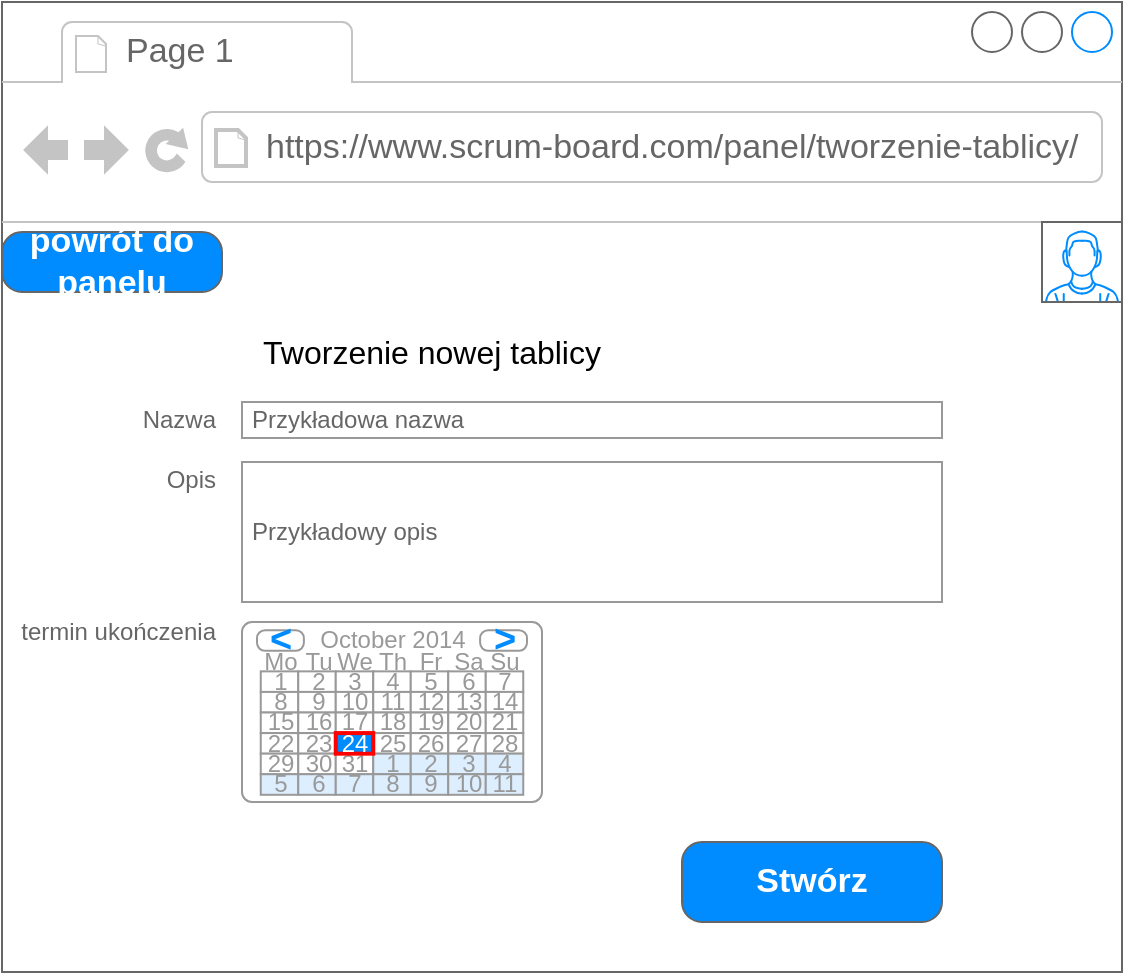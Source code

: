 <mxfile version="24.0.2" type="device">
  <diagram name="Strona-1" id="AWiner5oOUAS1Hgjm13_">
    <mxGraphModel dx="1009" dy="550" grid="1" gridSize="10" guides="1" tooltips="1" connect="1" arrows="1" fold="1" page="1" pageScale="1" pageWidth="827" pageHeight="1169" math="0" shadow="0">
      <root>
        <mxCell id="0" />
        <mxCell id="1" parent="0" />
        <mxCell id="OU6gtnCaueoLbP9GBH95-1" value="" style="strokeWidth=1;shadow=0;dashed=0;align=center;html=1;shape=mxgraph.mockup.containers.browserWindow;rSize=0;strokeColor=#666666;strokeColor2=#008cff;strokeColor3=#c4c4c4;mainText=,;recursiveResize=0;" vertex="1" parent="1">
          <mxGeometry x="120" y="70" width="560" height="485" as="geometry" />
        </mxCell>
        <mxCell id="OU6gtnCaueoLbP9GBH95-2" value="Page 1" style="strokeWidth=1;shadow=0;dashed=0;align=center;html=1;shape=mxgraph.mockup.containers.anchor;fontSize=17;fontColor=#666666;align=left;whiteSpace=wrap;" vertex="1" parent="OU6gtnCaueoLbP9GBH95-1">
          <mxGeometry x="60" y="12" width="110" height="26" as="geometry" />
        </mxCell>
        <mxCell id="OU6gtnCaueoLbP9GBH95-3" value="https://www.scrum-board.com/panel/tworzenie-tablicy/" style="strokeWidth=1;shadow=0;dashed=0;align=center;html=1;shape=mxgraph.mockup.containers.anchor;rSize=0;fontSize=17;fontColor=#666666;align=left;" vertex="1" parent="OU6gtnCaueoLbP9GBH95-1">
          <mxGeometry x="130" y="60" width="250" height="26" as="geometry" />
        </mxCell>
        <mxCell id="OU6gtnCaueoLbP9GBH95-4" value="" style="verticalLabelPosition=bottom;shadow=0;dashed=0;align=center;html=1;verticalAlign=top;strokeWidth=1;shape=mxgraph.mockup.containers.userMale;strokeColor=#666666;strokeColor2=#008cff;" vertex="1" parent="OU6gtnCaueoLbP9GBH95-1">
          <mxGeometry x="520" y="110" width="40" height="40" as="geometry" />
        </mxCell>
        <mxCell id="OU6gtnCaueoLbP9GBH95-26" value="Nazwa" style="strokeWidth=1;shadow=0;dashed=0;align=center;html=1;shape=mxgraph.mockup.forms.anchor;align=right;spacingRight=2;fontColor=#666666;" vertex="1" parent="OU6gtnCaueoLbP9GBH95-1">
          <mxGeometry x="60" y="200" width="50" height="18" as="geometry" />
        </mxCell>
        <mxCell id="OU6gtnCaueoLbP9GBH95-27" value="Przykładowa nazwa" style="strokeWidth=1;shadow=0;dashed=0;align=center;html=1;shape=mxgraph.mockup.forms.rrect;fillColor=#ffffff;rSize=0;fontColor=#666666;align=left;spacingLeft=3;strokeColor=#999999;" vertex="1" parent="OU6gtnCaueoLbP9GBH95-1">
          <mxGeometry x="120" y="200" width="350" height="18" as="geometry" />
        </mxCell>
        <mxCell id="OU6gtnCaueoLbP9GBH95-28" value="Opis" style="strokeWidth=1;shadow=0;dashed=0;align=center;html=1;shape=mxgraph.mockup.forms.anchor;align=right;spacingRight=2;fontColor=#666666;" vertex="1" parent="OU6gtnCaueoLbP9GBH95-1">
          <mxGeometry x="60" y="230" width="50" height="18" as="geometry" />
        </mxCell>
        <mxCell id="OU6gtnCaueoLbP9GBH95-29" value="Przykładowy opis" style="strokeWidth=1;shadow=0;dashed=0;align=center;html=1;shape=mxgraph.mockup.forms.rrect;fillColor=#ffffff;rSize=0;fontColor=#666666;align=left;spacingLeft=3;strokeColor=#999999;" vertex="1" parent="OU6gtnCaueoLbP9GBH95-1">
          <mxGeometry x="120" y="230" width="350" height="70" as="geometry" />
        </mxCell>
        <mxCell id="OU6gtnCaueoLbP9GBH95-37" value="&lt;font style=&quot;font-size: 16px;&quot;&gt;Tworzenie nowej tablicy&lt;/font&gt;" style="text;html=1;align=center;verticalAlign=middle;whiteSpace=wrap;rounded=0;" vertex="1" parent="OU6gtnCaueoLbP9GBH95-1">
          <mxGeometry x="120" y="160" width="190" height="30" as="geometry" />
        </mxCell>
        <mxCell id="OU6gtnCaueoLbP9GBH95-38" value="" style="strokeWidth=1;shadow=0;dashed=0;align=center;html=1;shape=mxgraph.mockup.forms.rrect;rSize=5;strokeColor=#999999;fillColor=#ffffff;" vertex="1" parent="OU6gtnCaueoLbP9GBH95-1">
          <mxGeometry x="120" y="310" width="150" height="90" as="geometry" />
        </mxCell>
        <mxCell id="OU6gtnCaueoLbP9GBH95-39" value="October 2014" style="strokeWidth=1;shadow=0;dashed=0;align=center;html=1;shape=mxgraph.mockup.forms.anchor;fontColor=#999999;" vertex="1" parent="OU6gtnCaueoLbP9GBH95-38">
          <mxGeometry x="28.125" y="4.114" width="93.75" height="10.286" as="geometry" />
        </mxCell>
        <mxCell id="OU6gtnCaueoLbP9GBH95-40" value="&lt;" style="strokeWidth=1;shadow=0;dashed=0;align=center;html=1;shape=mxgraph.mockup.forms.rrect;rSize=4;strokeColor=#999999;fontColor=#008cff;fontSize=19;fontStyle=1;" vertex="1" parent="OU6gtnCaueoLbP9GBH95-38">
          <mxGeometry x="7.5" y="4.114" width="23.438" height="10.286" as="geometry" />
        </mxCell>
        <mxCell id="OU6gtnCaueoLbP9GBH95-41" value="&gt;" style="strokeWidth=1;shadow=0;dashed=0;align=center;html=1;shape=mxgraph.mockup.forms.rrect;rSize=4;strokeColor=#999999;fontColor=#008cff;fontSize=19;fontStyle=1;" vertex="1" parent="OU6gtnCaueoLbP9GBH95-38">
          <mxGeometry x="119.062" y="4.114" width="23.438" height="10.286" as="geometry" />
        </mxCell>
        <mxCell id="OU6gtnCaueoLbP9GBH95-42" value="Mo" style="strokeWidth=1;shadow=0;dashed=0;align=center;html=1;shape=mxgraph.mockup.forms.anchor;fontColor=#999999;" vertex="1" parent="OU6gtnCaueoLbP9GBH95-38">
          <mxGeometry x="9.375" y="14.4" width="18.75" height="10.286" as="geometry" />
        </mxCell>
        <mxCell id="OU6gtnCaueoLbP9GBH95-43" value="Tu" style="strokeWidth=1;shadow=0;dashed=0;align=center;html=1;shape=mxgraph.mockup.forms.anchor;fontColor=#999999;" vertex="1" parent="OU6gtnCaueoLbP9GBH95-38">
          <mxGeometry x="28.125" y="14.4" width="18.75" height="10.286" as="geometry" />
        </mxCell>
        <mxCell id="OU6gtnCaueoLbP9GBH95-44" value="We" style="strokeWidth=1;shadow=0;dashed=0;align=center;html=1;shape=mxgraph.mockup.forms.anchor;fontColor=#999999;" vertex="1" parent="OU6gtnCaueoLbP9GBH95-38">
          <mxGeometry x="46.875" y="14.4" width="18.75" height="10.286" as="geometry" />
        </mxCell>
        <mxCell id="OU6gtnCaueoLbP9GBH95-45" value="Th" style="strokeWidth=1;shadow=0;dashed=0;align=center;html=1;shape=mxgraph.mockup.forms.anchor;fontColor=#999999;" vertex="1" parent="OU6gtnCaueoLbP9GBH95-38">
          <mxGeometry x="65.625" y="14.4" width="18.75" height="10.286" as="geometry" />
        </mxCell>
        <mxCell id="OU6gtnCaueoLbP9GBH95-46" value="Fr" style="strokeWidth=1;shadow=0;dashed=0;align=center;html=1;shape=mxgraph.mockup.forms.anchor;fontColor=#999999;" vertex="1" parent="OU6gtnCaueoLbP9GBH95-38">
          <mxGeometry x="84.375" y="14.4" width="18.75" height="10.286" as="geometry" />
        </mxCell>
        <mxCell id="OU6gtnCaueoLbP9GBH95-47" value="Sa" style="strokeWidth=1;shadow=0;dashed=0;align=center;html=1;shape=mxgraph.mockup.forms.anchor;fontColor=#999999;" vertex="1" parent="OU6gtnCaueoLbP9GBH95-38">
          <mxGeometry x="103.125" y="14.4" width="18.75" height="10.286" as="geometry" />
        </mxCell>
        <mxCell id="OU6gtnCaueoLbP9GBH95-48" value="Su" style="strokeWidth=1;shadow=0;dashed=0;align=center;html=1;shape=mxgraph.mockup.forms.anchor;fontColor=#999999;" vertex="1" parent="OU6gtnCaueoLbP9GBH95-38">
          <mxGeometry x="121.875" y="14.4" width="18.75" height="10.286" as="geometry" />
        </mxCell>
        <mxCell id="OU6gtnCaueoLbP9GBH95-49" value="1" style="strokeWidth=1;shadow=0;dashed=0;align=center;html=1;shape=mxgraph.mockup.forms.rrect;rSize=0;strokeColor=#999999;fontColor=#999999;" vertex="1" parent="OU6gtnCaueoLbP9GBH95-38">
          <mxGeometry x="9.375" y="24.686" width="18.75" height="10.286" as="geometry" />
        </mxCell>
        <mxCell id="OU6gtnCaueoLbP9GBH95-50" value="2" style="strokeWidth=1;shadow=0;dashed=0;align=center;html=1;shape=mxgraph.mockup.forms.rrect;rSize=0;strokeColor=#999999;fontColor=#999999;" vertex="1" parent="OU6gtnCaueoLbP9GBH95-38">
          <mxGeometry x="28.125" y="24.686" width="18.75" height="10.286" as="geometry" />
        </mxCell>
        <mxCell id="OU6gtnCaueoLbP9GBH95-51" value="3" style="strokeWidth=1;shadow=0;dashed=0;align=center;html=1;shape=mxgraph.mockup.forms.rrect;rSize=0;strokeColor=#999999;fontColor=#999999;" vertex="1" parent="OU6gtnCaueoLbP9GBH95-38">
          <mxGeometry x="46.875" y="24.686" width="18.75" height="10.286" as="geometry" />
        </mxCell>
        <mxCell id="OU6gtnCaueoLbP9GBH95-52" value="4" style="strokeWidth=1;shadow=0;dashed=0;align=center;html=1;shape=mxgraph.mockup.forms.rrect;rSize=0;strokeColor=#999999;fontColor=#999999;" vertex="1" parent="OU6gtnCaueoLbP9GBH95-38">
          <mxGeometry x="65.625" y="24.686" width="18.75" height="10.286" as="geometry" />
        </mxCell>
        <mxCell id="OU6gtnCaueoLbP9GBH95-53" value="5" style="strokeWidth=1;shadow=0;dashed=0;align=center;html=1;shape=mxgraph.mockup.forms.rrect;rSize=0;strokeColor=#999999;fontColor=#999999;" vertex="1" parent="OU6gtnCaueoLbP9GBH95-38">
          <mxGeometry x="84.375" y="24.686" width="18.75" height="10.286" as="geometry" />
        </mxCell>
        <mxCell id="OU6gtnCaueoLbP9GBH95-54" value="6" style="strokeWidth=1;shadow=0;dashed=0;align=center;html=1;shape=mxgraph.mockup.forms.rrect;rSize=0;strokeColor=#999999;fontColor=#999999;" vertex="1" parent="OU6gtnCaueoLbP9GBH95-38">
          <mxGeometry x="103.125" y="24.686" width="18.75" height="10.286" as="geometry" />
        </mxCell>
        <mxCell id="OU6gtnCaueoLbP9GBH95-55" value="7" style="strokeWidth=1;shadow=0;dashed=0;align=center;html=1;shape=mxgraph.mockup.forms.rrect;rSize=0;strokeColor=#999999;fontColor=#999999;" vertex="1" parent="OU6gtnCaueoLbP9GBH95-38">
          <mxGeometry x="121.875" y="24.686" width="18.75" height="10.286" as="geometry" />
        </mxCell>
        <mxCell id="OU6gtnCaueoLbP9GBH95-56" value="8" style="strokeWidth=1;shadow=0;dashed=0;align=center;html=1;shape=mxgraph.mockup.forms.rrect;rSize=0;strokeColor=#999999;fontColor=#999999;" vertex="1" parent="OU6gtnCaueoLbP9GBH95-38">
          <mxGeometry x="9.375" y="34.971" width="18.75" height="10.286" as="geometry" />
        </mxCell>
        <mxCell id="OU6gtnCaueoLbP9GBH95-57" value="9" style="strokeWidth=1;shadow=0;dashed=0;align=center;html=1;shape=mxgraph.mockup.forms.rrect;rSize=0;strokeColor=#999999;fontColor=#999999;" vertex="1" parent="OU6gtnCaueoLbP9GBH95-38">
          <mxGeometry x="28.125" y="34.971" width="18.75" height="10.286" as="geometry" />
        </mxCell>
        <mxCell id="OU6gtnCaueoLbP9GBH95-58" value="10" style="strokeWidth=1;shadow=0;dashed=0;align=center;html=1;shape=mxgraph.mockup.forms.rrect;rSize=0;strokeColor=#999999;fontColor=#999999;" vertex="1" parent="OU6gtnCaueoLbP9GBH95-38">
          <mxGeometry x="46.875" y="34.971" width="18.75" height="10.286" as="geometry" />
        </mxCell>
        <mxCell id="OU6gtnCaueoLbP9GBH95-59" value="11" style="strokeWidth=1;shadow=0;dashed=0;align=center;html=1;shape=mxgraph.mockup.forms.rrect;rSize=0;strokeColor=#999999;fontColor=#999999;" vertex="1" parent="OU6gtnCaueoLbP9GBH95-38">
          <mxGeometry x="65.625" y="34.971" width="18.75" height="10.286" as="geometry" />
        </mxCell>
        <mxCell id="OU6gtnCaueoLbP9GBH95-60" value="12" style="strokeWidth=1;shadow=0;dashed=0;align=center;html=1;shape=mxgraph.mockup.forms.rrect;rSize=0;strokeColor=#999999;fontColor=#999999;" vertex="1" parent="OU6gtnCaueoLbP9GBH95-38">
          <mxGeometry x="84.375" y="34.971" width="18.75" height="10.286" as="geometry" />
        </mxCell>
        <mxCell id="OU6gtnCaueoLbP9GBH95-61" value="13" style="strokeWidth=1;shadow=0;dashed=0;align=center;html=1;shape=mxgraph.mockup.forms.rrect;rSize=0;strokeColor=#999999;fontColor=#999999;" vertex="1" parent="OU6gtnCaueoLbP9GBH95-38">
          <mxGeometry x="103.125" y="34.971" width="18.75" height="10.286" as="geometry" />
        </mxCell>
        <mxCell id="OU6gtnCaueoLbP9GBH95-62" value="14" style="strokeWidth=1;shadow=0;dashed=0;align=center;html=1;shape=mxgraph.mockup.forms.rrect;rSize=0;strokeColor=#999999;fontColor=#999999;" vertex="1" parent="OU6gtnCaueoLbP9GBH95-38">
          <mxGeometry x="121.875" y="34.971" width="18.75" height="10.286" as="geometry" />
        </mxCell>
        <mxCell id="OU6gtnCaueoLbP9GBH95-63" value="15" style="strokeWidth=1;shadow=0;dashed=0;align=center;html=1;shape=mxgraph.mockup.forms.rrect;rSize=0;strokeColor=#999999;fontColor=#999999;" vertex="1" parent="OU6gtnCaueoLbP9GBH95-38">
          <mxGeometry x="9.375" y="45.257" width="18.75" height="10.286" as="geometry" />
        </mxCell>
        <mxCell id="OU6gtnCaueoLbP9GBH95-64" value="16" style="strokeWidth=1;shadow=0;dashed=0;align=center;html=1;shape=mxgraph.mockup.forms.rrect;rSize=0;strokeColor=#999999;fontColor=#999999;" vertex="1" parent="OU6gtnCaueoLbP9GBH95-38">
          <mxGeometry x="28.125" y="45.257" width="18.75" height="10.286" as="geometry" />
        </mxCell>
        <mxCell id="OU6gtnCaueoLbP9GBH95-65" value="17" style="strokeWidth=1;shadow=0;dashed=0;align=center;html=1;shape=mxgraph.mockup.forms.rrect;rSize=0;strokeColor=#999999;fontColor=#999999;" vertex="1" parent="OU6gtnCaueoLbP9GBH95-38">
          <mxGeometry x="46.875" y="45.257" width="18.75" height="10.286" as="geometry" />
        </mxCell>
        <mxCell id="OU6gtnCaueoLbP9GBH95-66" value="18" style="strokeWidth=1;shadow=0;dashed=0;align=center;html=1;shape=mxgraph.mockup.forms.rrect;rSize=0;strokeColor=#999999;fontColor=#999999;" vertex="1" parent="OU6gtnCaueoLbP9GBH95-38">
          <mxGeometry x="65.625" y="45.257" width="18.75" height="10.286" as="geometry" />
        </mxCell>
        <mxCell id="OU6gtnCaueoLbP9GBH95-67" value="19" style="strokeWidth=1;shadow=0;dashed=0;align=center;html=1;shape=mxgraph.mockup.forms.rrect;rSize=0;strokeColor=#999999;fontColor=#999999;" vertex="1" parent="OU6gtnCaueoLbP9GBH95-38">
          <mxGeometry x="84.375" y="45.257" width="18.75" height="10.286" as="geometry" />
        </mxCell>
        <mxCell id="OU6gtnCaueoLbP9GBH95-68" value="20" style="strokeWidth=1;shadow=0;dashed=0;align=center;html=1;shape=mxgraph.mockup.forms.rrect;rSize=0;strokeColor=#999999;fontColor=#999999;" vertex="1" parent="OU6gtnCaueoLbP9GBH95-38">
          <mxGeometry x="103.125" y="45.257" width="18.75" height="10.286" as="geometry" />
        </mxCell>
        <mxCell id="OU6gtnCaueoLbP9GBH95-69" value="21" style="strokeWidth=1;shadow=0;dashed=0;align=center;html=1;shape=mxgraph.mockup.forms.rrect;rSize=0;strokeColor=#999999;fontColor=#999999;" vertex="1" parent="OU6gtnCaueoLbP9GBH95-38">
          <mxGeometry x="121.875" y="45.257" width="18.75" height="10.286" as="geometry" />
        </mxCell>
        <mxCell id="OU6gtnCaueoLbP9GBH95-70" value="22" style="strokeWidth=1;shadow=0;dashed=0;align=center;html=1;shape=mxgraph.mockup.forms.rrect;rSize=0;strokeColor=#999999;fontColor=#999999;" vertex="1" parent="OU6gtnCaueoLbP9GBH95-38">
          <mxGeometry x="9.375" y="55.543" width="18.75" height="10.286" as="geometry" />
        </mxCell>
        <mxCell id="OU6gtnCaueoLbP9GBH95-71" value="23" style="strokeWidth=1;shadow=0;dashed=0;align=center;html=1;shape=mxgraph.mockup.forms.rrect;rSize=0;strokeColor=#999999;fontColor=#999999;" vertex="1" parent="OU6gtnCaueoLbP9GBH95-38">
          <mxGeometry x="28.125" y="55.543" width="18.75" height="10.286" as="geometry" />
        </mxCell>
        <mxCell id="OU6gtnCaueoLbP9GBH95-72" value="25" style="strokeWidth=1;shadow=0;dashed=0;align=center;html=1;shape=mxgraph.mockup.forms.rrect;rSize=0;strokeColor=#999999;fontColor=#999999;" vertex="1" parent="OU6gtnCaueoLbP9GBH95-38">
          <mxGeometry x="65.625" y="55.543" width="18.75" height="10.286" as="geometry" />
        </mxCell>
        <mxCell id="OU6gtnCaueoLbP9GBH95-73" value="26" style="strokeWidth=1;shadow=0;dashed=0;align=center;html=1;shape=mxgraph.mockup.forms.rrect;rSize=0;strokeColor=#999999;fontColor=#999999;" vertex="1" parent="OU6gtnCaueoLbP9GBH95-38">
          <mxGeometry x="84.375" y="55.543" width="18.75" height="10.286" as="geometry" />
        </mxCell>
        <mxCell id="OU6gtnCaueoLbP9GBH95-74" value="27" style="strokeWidth=1;shadow=0;dashed=0;align=center;html=1;shape=mxgraph.mockup.forms.rrect;rSize=0;strokeColor=#999999;fontColor=#999999;" vertex="1" parent="OU6gtnCaueoLbP9GBH95-38">
          <mxGeometry x="103.125" y="55.543" width="18.75" height="10.286" as="geometry" />
        </mxCell>
        <mxCell id="OU6gtnCaueoLbP9GBH95-75" value="28" style="strokeWidth=1;shadow=0;dashed=0;align=center;html=1;shape=mxgraph.mockup.forms.rrect;rSize=0;strokeColor=#999999;fontColor=#999999;" vertex="1" parent="OU6gtnCaueoLbP9GBH95-38">
          <mxGeometry x="121.875" y="55.543" width="18.75" height="10.286" as="geometry" />
        </mxCell>
        <mxCell id="OU6gtnCaueoLbP9GBH95-76" value="29" style="strokeWidth=1;shadow=0;dashed=0;align=center;html=1;shape=mxgraph.mockup.forms.rrect;rSize=0;strokeColor=#999999;fontColor=#999999;" vertex="1" parent="OU6gtnCaueoLbP9GBH95-38">
          <mxGeometry x="9.375" y="65.829" width="18.75" height="10.286" as="geometry" />
        </mxCell>
        <mxCell id="OU6gtnCaueoLbP9GBH95-77" value="30" style="strokeWidth=1;shadow=0;dashed=0;align=center;html=1;shape=mxgraph.mockup.forms.rrect;rSize=0;strokeColor=#999999;fontColor=#999999;" vertex="1" parent="OU6gtnCaueoLbP9GBH95-38">
          <mxGeometry x="28.125" y="65.829" width="18.75" height="10.286" as="geometry" />
        </mxCell>
        <mxCell id="OU6gtnCaueoLbP9GBH95-78" value="31" style="strokeWidth=1;shadow=0;dashed=0;align=center;html=1;shape=mxgraph.mockup.forms.rrect;rSize=0;strokeColor=#999999;fontColor=#999999;" vertex="1" parent="OU6gtnCaueoLbP9GBH95-38">
          <mxGeometry x="46.875" y="65.829" width="18.75" height="10.286" as="geometry" />
        </mxCell>
        <mxCell id="OU6gtnCaueoLbP9GBH95-79" value="1" style="strokeWidth=1;shadow=0;dashed=0;align=center;html=1;shape=mxgraph.mockup.forms.rrect;rSize=0;strokeColor=#999999;fontColor=#999999;fillColor=#ddeeff;" vertex="1" parent="OU6gtnCaueoLbP9GBH95-38">
          <mxGeometry x="65.625" y="65.829" width="18.75" height="10.286" as="geometry" />
        </mxCell>
        <mxCell id="OU6gtnCaueoLbP9GBH95-80" value="2" style="strokeWidth=1;shadow=0;dashed=0;align=center;html=1;shape=mxgraph.mockup.forms.rrect;rSize=0;strokeColor=#999999;fontColor=#999999;fillColor=#ddeeff;" vertex="1" parent="OU6gtnCaueoLbP9GBH95-38">
          <mxGeometry x="84.375" y="65.829" width="18.75" height="10.286" as="geometry" />
        </mxCell>
        <mxCell id="OU6gtnCaueoLbP9GBH95-81" value="3" style="strokeWidth=1;shadow=0;dashed=0;align=center;html=1;shape=mxgraph.mockup.forms.rrect;rSize=0;strokeColor=#999999;fontColor=#999999;fillColor=#ddeeff;" vertex="1" parent="OU6gtnCaueoLbP9GBH95-38">
          <mxGeometry x="103.125" y="65.829" width="18.75" height="10.286" as="geometry" />
        </mxCell>
        <mxCell id="OU6gtnCaueoLbP9GBH95-82" value="4" style="strokeWidth=1;shadow=0;dashed=0;align=center;html=1;shape=mxgraph.mockup.forms.rrect;rSize=0;strokeColor=#999999;fontColor=#999999;fillColor=#ddeeff;" vertex="1" parent="OU6gtnCaueoLbP9GBH95-38">
          <mxGeometry x="121.875" y="65.829" width="18.75" height="10.286" as="geometry" />
        </mxCell>
        <mxCell id="OU6gtnCaueoLbP9GBH95-83" value="5" style="strokeWidth=1;shadow=0;dashed=0;align=center;html=1;shape=mxgraph.mockup.forms.rrect;rSize=0;strokeColor=#999999;fontColor=#999999;fillColor=#ddeeff;" vertex="1" parent="OU6gtnCaueoLbP9GBH95-38">
          <mxGeometry x="9.375" y="76.114" width="18.75" height="10.286" as="geometry" />
        </mxCell>
        <mxCell id="OU6gtnCaueoLbP9GBH95-84" value="6" style="strokeWidth=1;shadow=0;dashed=0;align=center;html=1;shape=mxgraph.mockup.forms.rrect;rSize=0;strokeColor=#999999;fontColor=#999999;fillColor=#ddeeff;" vertex="1" parent="OU6gtnCaueoLbP9GBH95-38">
          <mxGeometry x="28.125" y="76.114" width="18.75" height="10.286" as="geometry" />
        </mxCell>
        <mxCell id="OU6gtnCaueoLbP9GBH95-85" value="7" style="strokeWidth=1;shadow=0;dashed=0;align=center;html=1;shape=mxgraph.mockup.forms.rrect;rSize=0;strokeColor=#999999;fontColor=#999999;fillColor=#ddeeff;" vertex="1" parent="OU6gtnCaueoLbP9GBH95-38">
          <mxGeometry x="46.875" y="76.114" width="18.75" height="10.286" as="geometry" />
        </mxCell>
        <mxCell id="OU6gtnCaueoLbP9GBH95-86" value="8" style="strokeWidth=1;shadow=0;dashed=0;align=center;html=1;shape=mxgraph.mockup.forms.rrect;rSize=0;strokeColor=#999999;fontColor=#999999;fillColor=#ddeeff;" vertex="1" parent="OU6gtnCaueoLbP9GBH95-38">
          <mxGeometry x="65.625" y="76.114" width="18.75" height="10.286" as="geometry" />
        </mxCell>
        <mxCell id="OU6gtnCaueoLbP9GBH95-87" value="9" style="strokeWidth=1;shadow=0;dashed=0;align=center;html=1;shape=mxgraph.mockup.forms.rrect;rSize=0;strokeColor=#999999;fontColor=#999999;fillColor=#ddeeff;" vertex="1" parent="OU6gtnCaueoLbP9GBH95-38">
          <mxGeometry x="84.375" y="76.114" width="18.75" height="10.286" as="geometry" />
        </mxCell>
        <mxCell id="OU6gtnCaueoLbP9GBH95-88" value="10" style="strokeWidth=1;shadow=0;dashed=0;align=center;html=1;shape=mxgraph.mockup.forms.rrect;rSize=0;strokeColor=#999999;fontColor=#999999;fillColor=#ddeeff;" vertex="1" parent="OU6gtnCaueoLbP9GBH95-38">
          <mxGeometry x="103.125" y="76.114" width="18.75" height="10.286" as="geometry" />
        </mxCell>
        <mxCell id="OU6gtnCaueoLbP9GBH95-89" value="11" style="strokeWidth=1;shadow=0;dashed=0;align=center;html=1;shape=mxgraph.mockup.forms.rrect;rSize=0;strokeColor=#999999;fontColor=#999999;fillColor=#ddeeff;" vertex="1" parent="OU6gtnCaueoLbP9GBH95-38">
          <mxGeometry x="121.875" y="76.114" width="18.75" height="10.286" as="geometry" />
        </mxCell>
        <mxCell id="OU6gtnCaueoLbP9GBH95-90" value="24" style="strokeWidth=1;shadow=0;dashed=0;align=center;html=1;shape=mxgraph.mockup.forms.rrect;rSize=0;strokeColor=#ff0000;fontColor=#ffffff;strokeWidth=2;fillColor=#008cff;" vertex="1" parent="OU6gtnCaueoLbP9GBH95-38">
          <mxGeometry x="46.875" y="55.543" width="18.75" height="10.286" as="geometry" />
        </mxCell>
        <mxCell id="OU6gtnCaueoLbP9GBH95-91" value="termin ukończenia" style="strokeWidth=1;shadow=0;dashed=0;align=center;html=1;shape=mxgraph.mockup.forms.anchor;align=right;spacingRight=2;fontColor=#666666;" vertex="1" parent="OU6gtnCaueoLbP9GBH95-1">
          <mxGeometry x="60" y="310" width="50" height="10" as="geometry" />
        </mxCell>
        <mxCell id="OU6gtnCaueoLbP9GBH95-92" value="Stwórz" style="strokeWidth=1;shadow=0;dashed=0;align=center;html=1;shape=mxgraph.mockup.buttons.button;strokeColor=#666666;fontColor=#ffffff;mainText=;buttonStyle=round;fontSize=17;fontStyle=1;fillColor=#008cff;whiteSpace=wrap;" vertex="1" parent="OU6gtnCaueoLbP9GBH95-1">
          <mxGeometry x="340" y="420" width="130" height="40" as="geometry" />
        </mxCell>
        <mxCell id="OU6gtnCaueoLbP9GBH95-93" value="powrót do panelu" style="strokeWidth=1;shadow=0;dashed=0;align=center;html=1;shape=mxgraph.mockup.buttons.button;strokeColor=#666666;fontColor=#ffffff;mainText=;buttonStyle=round;fontSize=17;fontStyle=1;fillColor=#008cff;whiteSpace=wrap;" vertex="1" parent="OU6gtnCaueoLbP9GBH95-1">
          <mxGeometry y="115" width="110" height="30" as="geometry" />
        </mxCell>
      </root>
    </mxGraphModel>
  </diagram>
</mxfile>
